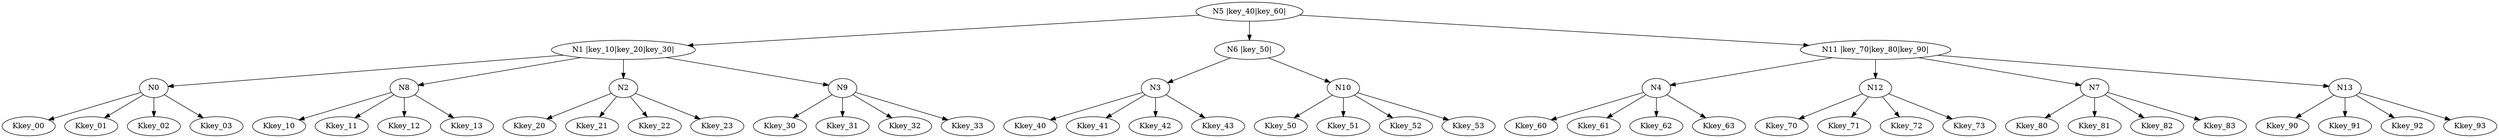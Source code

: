 digraph G {
N5[label="N5 |key_40|key_60|"]N5 -> N1;
N1[label="N1 |key_10|key_20|key_30|"]N1 -> N0;
N0 -> Kkey_00;
N0 -> Kkey_01;
N0 -> Kkey_02;
N0 -> Kkey_03;
N1 -> N8;
N8 -> Kkey_10;
N8 -> Kkey_11;
N8 -> Kkey_12;
N8 -> Kkey_13;
N1 -> N2;
N2 -> Kkey_20;
N2 -> Kkey_21;
N2 -> Kkey_22;
N2 -> Kkey_23;
N1 -> N9;
N9 -> Kkey_30;
N9 -> Kkey_31;
N9 -> Kkey_32;
N9 -> Kkey_33;
N5 -> N6;
N6[label="N6 |key_50|"]N6 -> N3;
N3 -> Kkey_40;
N3 -> Kkey_41;
N3 -> Kkey_42;
N3 -> Kkey_43;
N6 -> N10;
N10 -> Kkey_50;
N10 -> Kkey_51;
N10 -> Kkey_52;
N10 -> Kkey_53;
N5 -> N11;
N11[label="N11 |key_70|key_80|key_90|"]N11 -> N4;
N4 -> Kkey_60;
N4 -> Kkey_61;
N4 -> Kkey_62;
N4 -> Kkey_63;
N11 -> N12;
N12 -> Kkey_70;
N12 -> Kkey_71;
N12 -> Kkey_72;
N12 -> Kkey_73;
N11 -> N7;
N7 -> Kkey_80;
N7 -> Kkey_81;
N7 -> Kkey_82;
N7 -> Kkey_83;
N11 -> N13;
N13 -> Kkey_90;
N13 -> Kkey_91;
N13 -> Kkey_92;
N13 -> Kkey_93;
}
